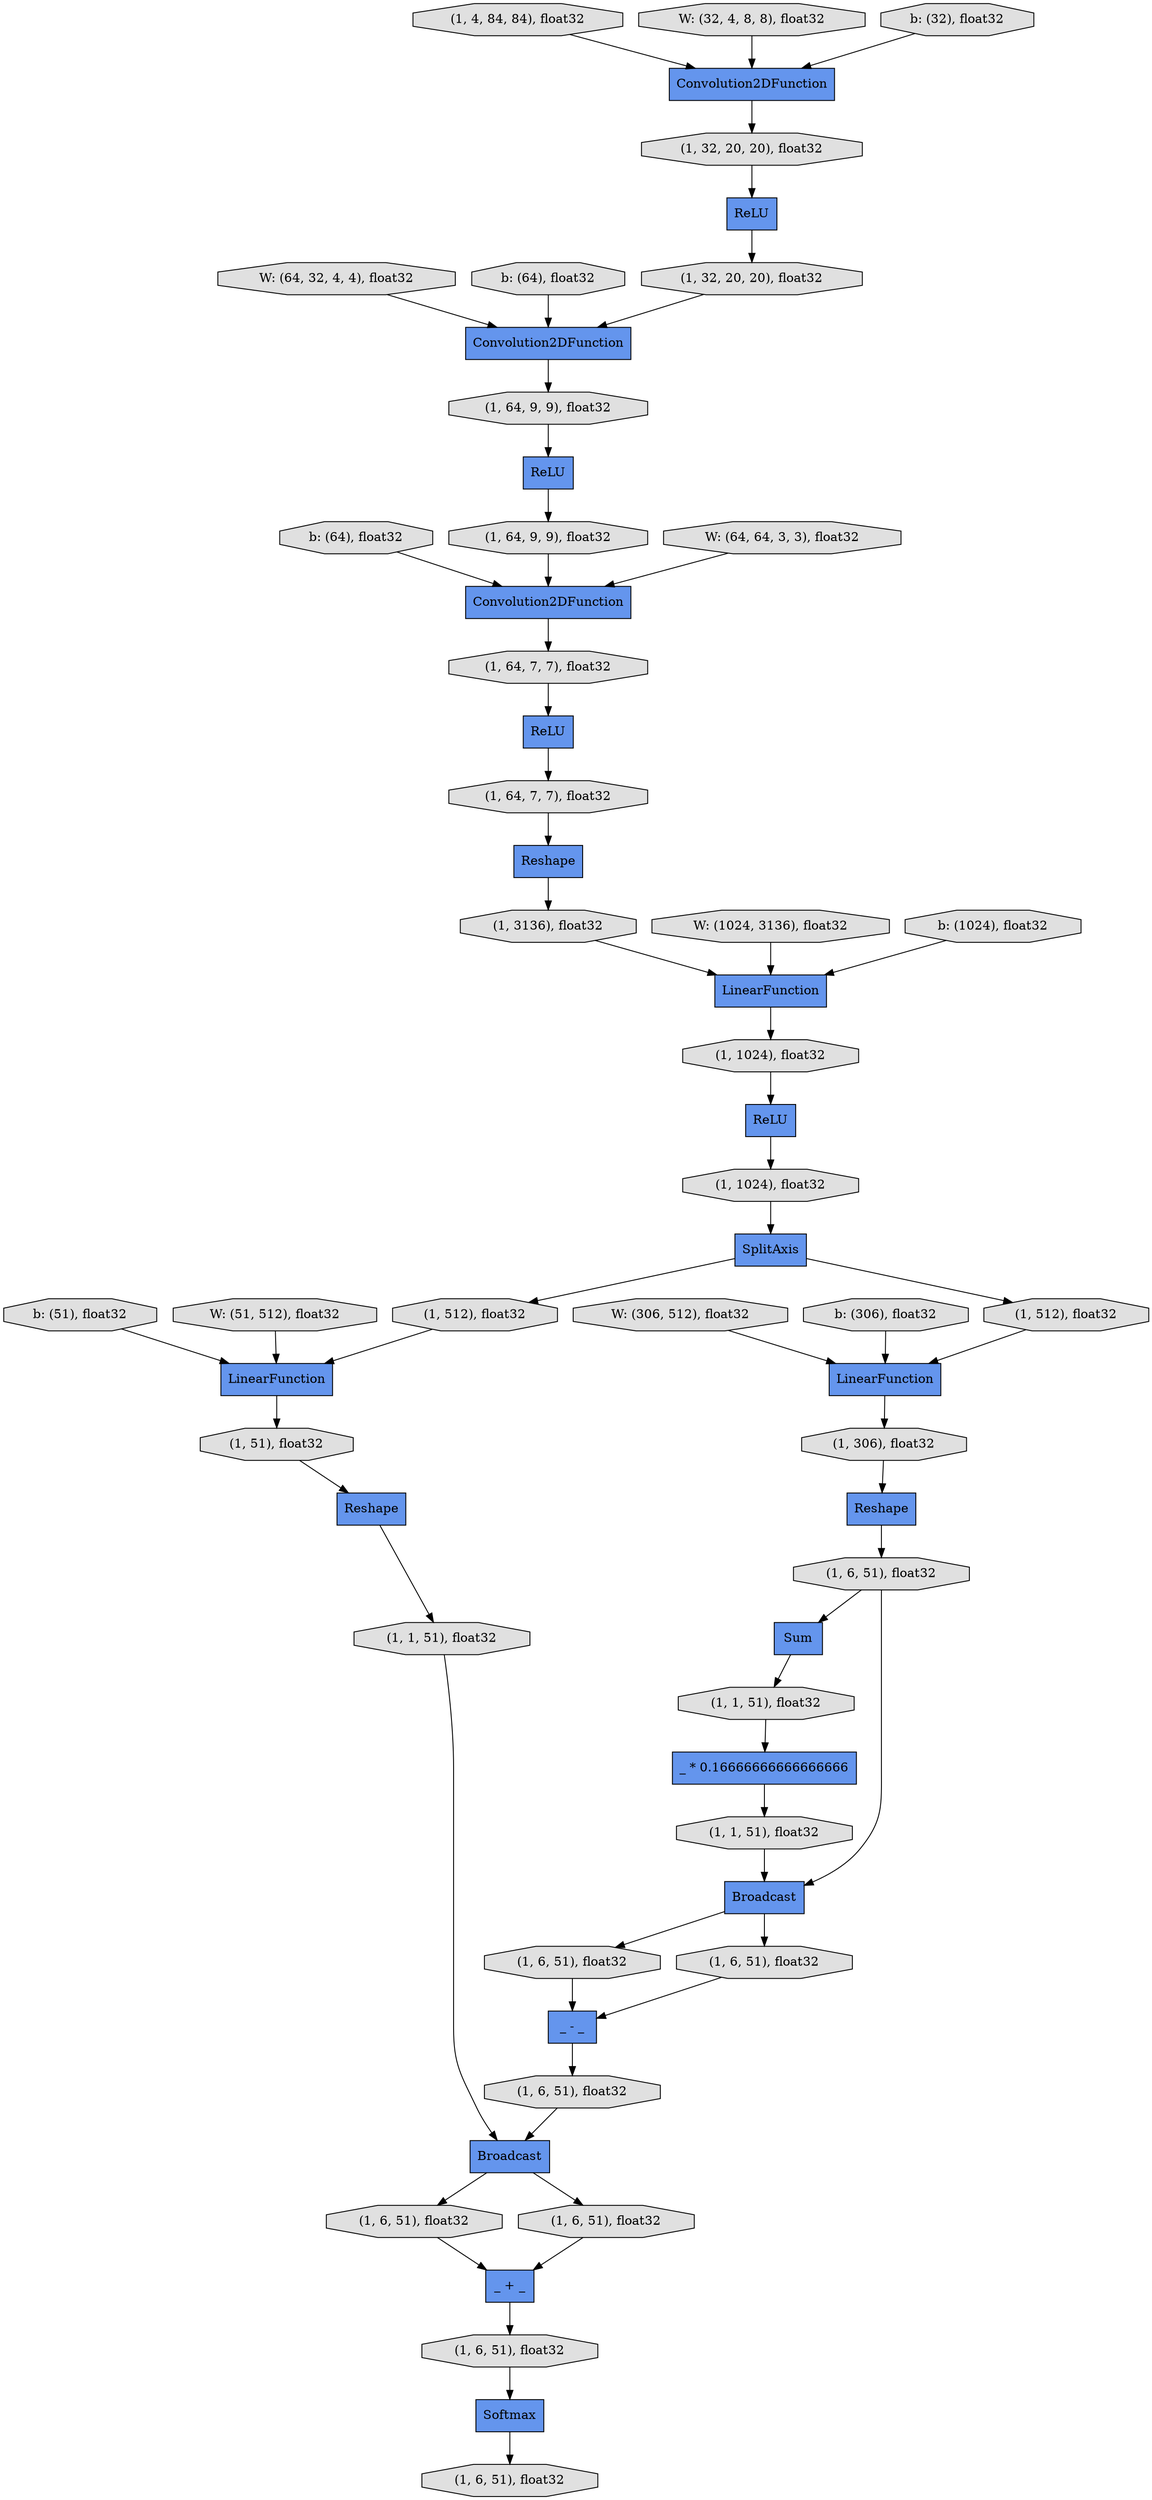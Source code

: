 digraph graphname{rankdir=TB;139930518167504 [label="ReLU",shape="record",fillcolor="#6495ED",style="filled"];139930173716496 [label="Convolution2DFunction",shape="record",fillcolor="#6495ED",style="filled"];139930173415504 [label="(1, 6, 51), float32",shape="octagon",fillcolor="#E0E0E0",style="filled"];139930173716560 [label="ReLU",shape="record",fillcolor="#6495ED",style="filled"];139930173825168 [label="b: (64), float32",shape="octagon",fillcolor="#E0E0E0",style="filled"];139930521166032 [label="Reshape",shape="record",fillcolor="#6495ED",style="filled"];139930173716688 [label="Convolution2DFunction",shape="record",fillcolor="#6495ED",style="filled"];139930173716432 [label="(1, 4, 84, 84), float32",shape="octagon",fillcolor="#E0E0E0",style="filled"];139930173827344 [label="b: (51), float32",shape="octagon",fillcolor="#E0E0E0",style="filled"];139930173415760 [label="(1, 6, 51), float32",shape="octagon",fillcolor="#E0E0E0",style="filled"];139930173827472 [label="(1, 1, 51), float32",shape="octagon",fillcolor="#E0E0E0",style="filled"];139930173714896 [label="(1, 3136), float32",shape="octagon",fillcolor="#E0E0E0",style="filled"];139930173714960 [label="LinearFunction",shape="record",fillcolor="#6495ED",style="filled"];139930173717008 [label="W: (32, 4, 8, 8), float32",shape="octagon",fillcolor="#E0E0E0",style="filled"];139930173715024 [label="(1, 32, 20, 20), float32",shape="octagon",fillcolor="#E0E0E0",style="filled"];139930173715088 [label="LinearFunction",shape="record",fillcolor="#6495ED",style="filled"];139930173827792 [label="(1, 1, 51), float32",shape="octagon",fillcolor="#E0E0E0",style="filled"];139930518190800 [label="(1, 1024), float32",shape="octagon",fillcolor="#E0E0E0",style="filled"];139930173825744 [label="W: (1024, 3136), float32",shape="octagon",fillcolor="#E0E0E0",style="filled"];139930173715152 [label="(1, 64, 7, 7), float32",shape="octagon",fillcolor="#E0E0E0",style="filled"];139930173827920 [label="LinearFunction",shape="record",fillcolor="#6495ED",style="filled"];139930518190928 [label="(1, 1024), float32",shape="octagon",fillcolor="#E0E0E0",style="filled"];139930173715280 [label="(1, 64, 7, 7), float32",shape="octagon",fillcolor="#E0E0E0",style="filled"];139930173717328 [label="b: (32), float32",shape="octagon",fillcolor="#E0E0E0",style="filled"];139930173828048 [label="(1, 6, 51), float32",shape="octagon",fillcolor="#E0E0E0",style="filled"];139930173826064 [label="b: (1024), float32",shape="octagon",fillcolor="#E0E0E0",style="filled"];139930173715536 [label="SplitAxis",shape="record",fillcolor="#6495ED",style="filled"];139930173828240 [label="(1, 6, 51), float32",shape="octagon",fillcolor="#E0E0E0",style="filled"];139930173717648 [label="W: (64, 32, 4, 4), float32",shape="octagon",fillcolor="#E0E0E0",style="filled"];139930173828304 [label="Softmax",shape="record",fillcolor="#6495ED",style="filled"];139930518191312 [label="(1, 512), float32",shape="octagon",fillcolor="#E0E0E0",style="filled"];139930173715664 [label="ReLU",shape="record",fillcolor="#6495ED",style="filled"];139930173828368 [label="(1, 6, 51), float32",shape="octagon",fillcolor="#E0E0E0",style="filled"];139930173715728 [label="(1, 64, 9, 9), float32",shape="octagon",fillcolor="#E0E0E0",style="filled"];139930518191440 [label="(1, 306), float32",shape="octagon",fillcolor="#E0E0E0",style="filled"];139930173826384 [label="W: (306, 512), float32",shape="octagon",fillcolor="#E0E0E0",style="filled"];139930173715792 [label="Reshape",shape="record",fillcolor="#6495ED",style="filled"];139930173828496 [label="Broadcast",shape="record",fillcolor="#6495ED",style="filled"];139930518191504 [label="Sum",shape="record",fillcolor="#6495ED",style="filled"];139930173715856 [label="(1, 64, 9, 9), float32",shape="octagon",fillcolor="#E0E0E0",style="filled"];139930173828560 [label="(1, 51), float32",shape="octagon",fillcolor="#E0E0E0",style="filled"];139930173717968 [label="b: (64), float32",shape="octagon",fillcolor="#E0E0E0",style="filled"];139930173828624 [label="_ + _",shape="record",fillcolor="#6495ED",style="filled"];139930518191632 [label="(1, 6, 51), float32",shape="octagon",fillcolor="#E0E0E0",style="filled"];139930173715984 [label="Convolution2DFunction",shape="record",fillcolor="#6495ED",style="filled"];139930173828688 [label="(1, 1, 51), float32",shape="octagon",fillcolor="#E0E0E0",style="filled"];139930173827024 [label="W: (51, 512), float32",shape="octagon",fillcolor="#E0E0E0",style="filled"];139930173716048 [label="ReLU",shape="record",fillcolor="#6495ED",style="filled"];139930518191760 [label="(1, 512), float32",shape="octagon",fillcolor="#E0E0E0",style="filled"];139930173826704 [label="b: (306), float32",shape="octagon",fillcolor="#E0E0E0",style="filled"];139930173826832 [label="_ - _",shape="record",fillcolor="#6495ED",style="filled"];139930173718288 [label="W: (64, 64, 3, 3), float32",shape="octagon",fillcolor="#E0E0E0",style="filled"];139930173716240 [label="(1, 32, 20, 20), float32",shape="octagon",fillcolor="#E0E0E0",style="filled"];139930173828944 [label="(1, 6, 51), float32",shape="octagon",fillcolor="#E0E0E0",style="filled"];139930518191952 [label="Broadcast",shape="record",fillcolor="#6495ED",style="filled"];139930173716304 [label="Reshape",shape="record",fillcolor="#6495ED",style="filled"];139930518192016 [label="_ * 0.16666666666666666",shape="record",fillcolor="#6495ED",style="filled"];139930173829072 [label="(1, 6, 51), float32",shape="octagon",fillcolor="#E0E0E0",style="filled"];139930173826384 -> 139930173714960;139930518191504 -> 139930173827472;139930173715536 -> 139930518191312;139930173718288 -> 139930173715984;139930173828624 -> 139930173415504;139930173716496 -> 139930173715024;139930173828368 -> 139930173828496;139930518167504 -> 139930518190800;139930173826832 -> 139930173828368;139930173828496 -> 139930173829072;139930173717648 -> 139930173716688;139930518191440 -> 139930173716304;139930173828944 -> 139930173828624;139930173716304 -> 139930518191632;139930173715088 -> 139930518190928;139930173715664 -> 139930173715856;139930518191952 -> 139930173828048;139930518190928 -> 139930518167504;139930173715792 -> 139930173714896;139930173715152 -> 139930173716048;139930173829072 -> 139930173828624;139930518191952 -> 139930173828240;139930173828496 -> 139930173828944;139930173716240 -> 139930173716688;139930173828048 -> 139930173826832;139930518191632 -> 139930518191952;139930518191312 -> 139930173714960;139930518191632 -> 139930518191504;139930173826704 -> 139930173714960;139930173715024 -> 139930173716560;139930173715984 -> 139930173715152;139930173717328 -> 139930173716496;139930173415504 -> 139930173828304;139930521166032 -> 139930173828688;139930173827920 -> 139930173828560;139930173827024 -> 139930173827920;139930173828688 -> 139930173828496;139930173827344 -> 139930173827920;139930518190800 -> 139930173715536;139930173716688 -> 139930173715728;139930173828240 -> 139930173826832;139930173828560 -> 139930521166032;139930173716048 -> 139930173715280;139930173717968 -> 139930173716688;139930173715728 -> 139930173715664;139930173716432 -> 139930173716496;139930173827792 -> 139930518191952;139930173828304 -> 139930173415760;139930173717008 -> 139930173716496;139930173714960 -> 139930518191440;139930173715536 -> 139930518191760;139930173715280 -> 139930173715792;139930173825168 -> 139930173715984;139930518191760 -> 139930173827920;139930173714896 -> 139930173715088;139930173716560 -> 139930173716240;139930173827472 -> 139930518192016;139930518192016 -> 139930173827792;139930173826064 -> 139930173715088;139930173715856 -> 139930173715984;139930173825744 -> 139930173715088;}
